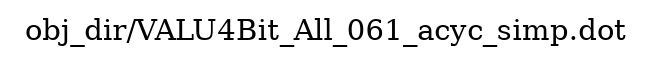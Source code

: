 digraph v3graph {
	graph	[label="obj_dir/VALU4Bit_All_061_acyc_simp.dot",
		 labelloc=t, labeljust=l,
		 //size="7.5,10",
		 rankdir=TB];
}
